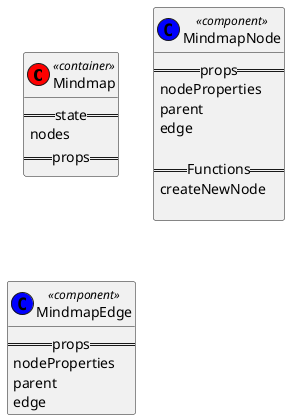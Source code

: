 @startuml
'https://plantuml.com/class-diagram

class Mindmap << (C,red) container>> {
    ==state==
    nodes
    ==props==
}

class MindmapNode << (C,blue) component>> {
     ==props==
     nodeProperties
     parent
     edge

     == Functions ==
     createNewNode

}

class MindmapEdge << (C,blue) component>> {
     ==props==
     nodeProperties
     parent
     edge
}

@enduml
